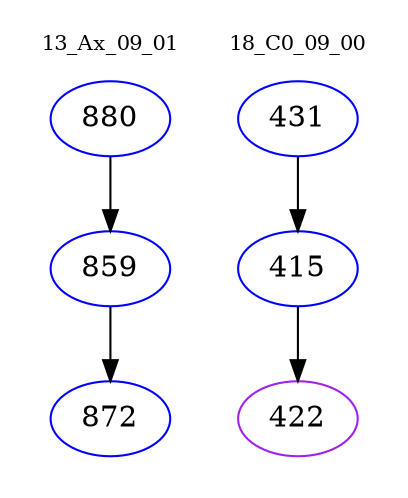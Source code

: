 digraph{
subgraph cluster_0 {
color = white
label = "13_Ax_09_01";
fontsize=10;
T0_880 [label="880", color="blue"]
T0_880 -> T0_859 [color="black"]
T0_859 [label="859", color="blue"]
T0_859 -> T0_872 [color="black"]
T0_872 [label="872", color="blue"]
}
subgraph cluster_1 {
color = white
label = "18_C0_09_00";
fontsize=10;
T1_431 [label="431", color="blue"]
T1_431 -> T1_415 [color="black"]
T1_415 [label="415", color="blue"]
T1_415 -> T1_422 [color="black"]
T1_422 [label="422", color="purple"]
}
}
